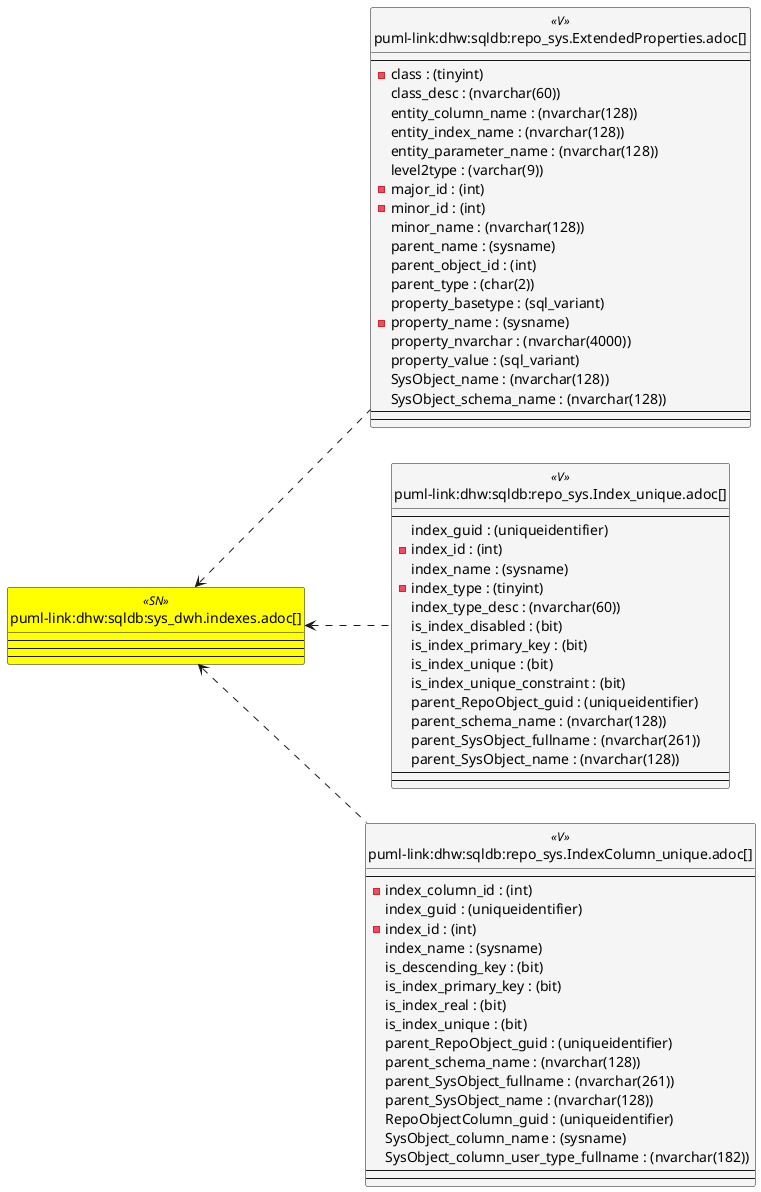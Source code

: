 @startuml
left to right direction
'top to bottom direction
hide circle
'avoide "." issues:
set namespaceSeparator none


skinparam class {
  BackgroundColor White
  BackgroundColor<<FN>> Yellow
  BackgroundColor<<FS>> Yellow
  BackgroundColor<<FT>> LightGray
  BackgroundColor<<IF>> Yellow
  BackgroundColor<<IS>> Yellow
  BackgroundColor<<P>> Aqua
  BackgroundColor<<PC>> Aqua
  BackgroundColor<<SN>> Yellow
  BackgroundColor<<SO>> SlateBlue
  BackgroundColor<<TF>> LightGray
  BackgroundColor<<TR>> Tomato
  BackgroundColor<<U>> White
  BackgroundColor<<V>> WhiteSmoke
  BackgroundColor<<X>> Aqua
  BackgroundColor<<external>> AliceBlue
}


entity "puml-link:dhw:sqldb:repo_sys.ExtendedProperties.adoc[]" as repo_sys.ExtendedProperties << V >> {
  --
  - class : (tinyint)
  class_desc : (nvarchar(60))
  entity_column_name : (nvarchar(128))
  entity_index_name : (nvarchar(128))
  entity_parameter_name : (nvarchar(128))
  level2type : (varchar(9))
  - major_id : (int)
  - minor_id : (int)
  minor_name : (nvarchar(128))
  parent_name : (sysname)
  parent_object_id : (int)
  parent_type : (char(2))
  property_basetype : (sql_variant)
  - property_name : (sysname)
  property_nvarchar : (nvarchar(4000))
  property_value : (sql_variant)
  SysObject_name : (nvarchar(128))
  SysObject_schema_name : (nvarchar(128))
  --
  --
}

entity "puml-link:dhw:sqldb:repo_sys.Index_unique.adoc[]" as repo_sys.Index_unique << V >> {
  --
  index_guid : (uniqueidentifier)
  - index_id : (int)
  index_name : (sysname)
  - index_type : (tinyint)
  index_type_desc : (nvarchar(60))
  is_index_disabled : (bit)
  is_index_primary_key : (bit)
  is_index_unique : (bit)
  is_index_unique_constraint : (bit)
  parent_RepoObject_guid : (uniqueidentifier)
  parent_schema_name : (nvarchar(128))
  parent_SysObject_fullname : (nvarchar(261))
  parent_SysObject_name : (nvarchar(128))
  --
  --
}

entity "puml-link:dhw:sqldb:repo_sys.IndexColumn_unique.adoc[]" as repo_sys.IndexColumn_unique << V >> {
  --
  - index_column_id : (int)
  index_guid : (uniqueidentifier)
  - index_id : (int)
  index_name : (sysname)
  is_descending_key : (bit)
  is_index_primary_key : (bit)
  is_index_real : (bit)
  is_index_unique : (bit)
  parent_RepoObject_guid : (uniqueidentifier)
  parent_schema_name : (nvarchar(128))
  parent_SysObject_fullname : (nvarchar(261))
  parent_SysObject_name : (nvarchar(128))
  RepoObjectColumn_guid : (uniqueidentifier)
  SysObject_column_name : (sysname)
  SysObject_column_user_type_fullname : (nvarchar(182))
  --
  --
}

entity "puml-link:dhw:sqldb:sys_dwh.indexes.adoc[]" as sys_dwh.indexes << SN >> {
  --
  --
  --
}

sys_dwh.indexes <.. repo_sys.Index_unique
sys_dwh.indexes <.. repo_sys.ExtendedProperties
sys_dwh.indexes <.. repo_sys.IndexColumn_unique

@enduml

